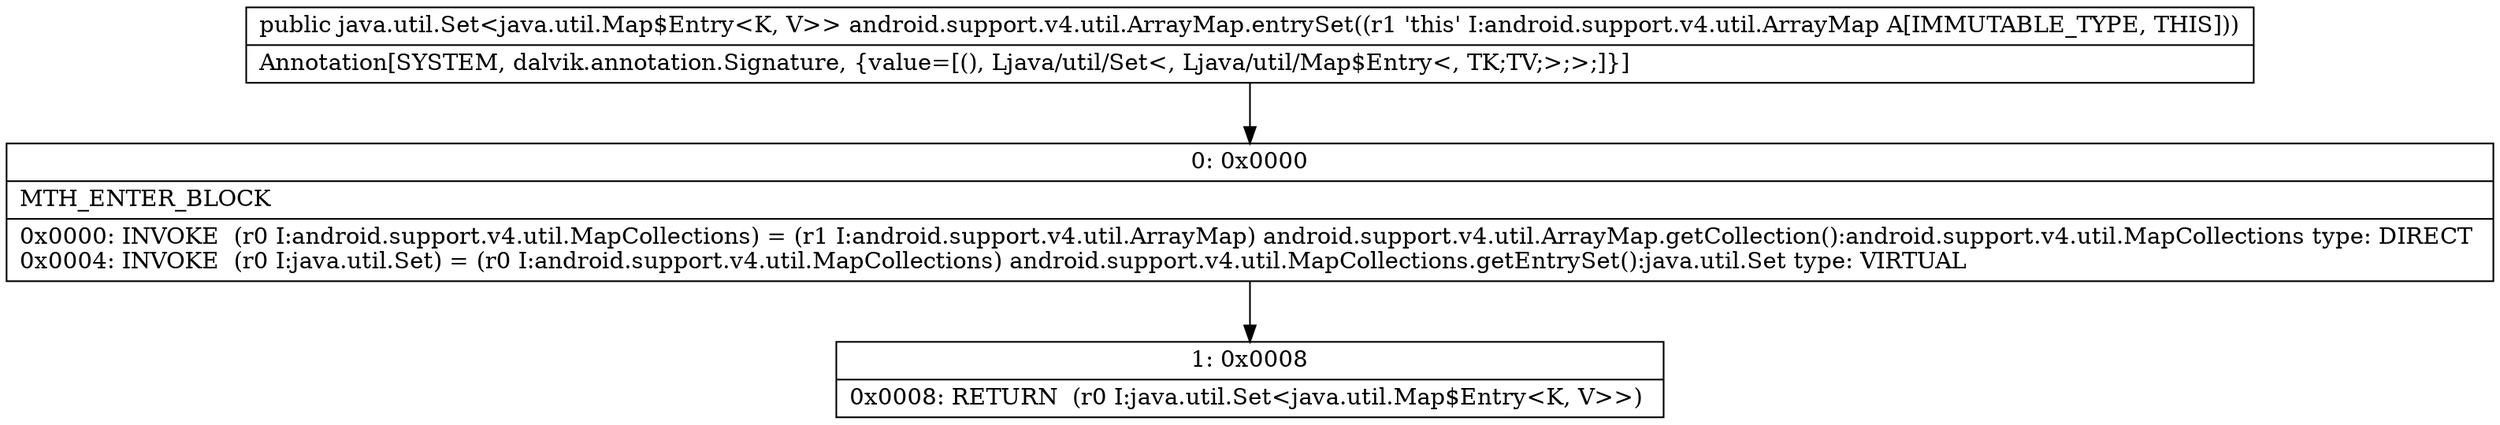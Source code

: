 digraph "CFG forandroid.support.v4.util.ArrayMap.entrySet()Ljava\/util\/Set;" {
Node_0 [shape=record,label="{0\:\ 0x0000|MTH_ENTER_BLOCK\l|0x0000: INVOKE  (r0 I:android.support.v4.util.MapCollections) = (r1 I:android.support.v4.util.ArrayMap) android.support.v4.util.ArrayMap.getCollection():android.support.v4.util.MapCollections type: DIRECT \l0x0004: INVOKE  (r0 I:java.util.Set) = (r0 I:android.support.v4.util.MapCollections) android.support.v4.util.MapCollections.getEntrySet():java.util.Set type: VIRTUAL \l}"];
Node_1 [shape=record,label="{1\:\ 0x0008|0x0008: RETURN  (r0 I:java.util.Set\<java.util.Map$Entry\<K, V\>\>) \l}"];
MethodNode[shape=record,label="{public java.util.Set\<java.util.Map$Entry\<K, V\>\> android.support.v4.util.ArrayMap.entrySet((r1 'this' I:android.support.v4.util.ArrayMap A[IMMUTABLE_TYPE, THIS]))  | Annotation[SYSTEM, dalvik.annotation.Signature, \{value=[(), Ljava\/util\/Set\<, Ljava\/util\/Map$Entry\<, TK;TV;\>;\>;]\}]\l}"];
MethodNode -> Node_0;
Node_0 -> Node_1;
}

